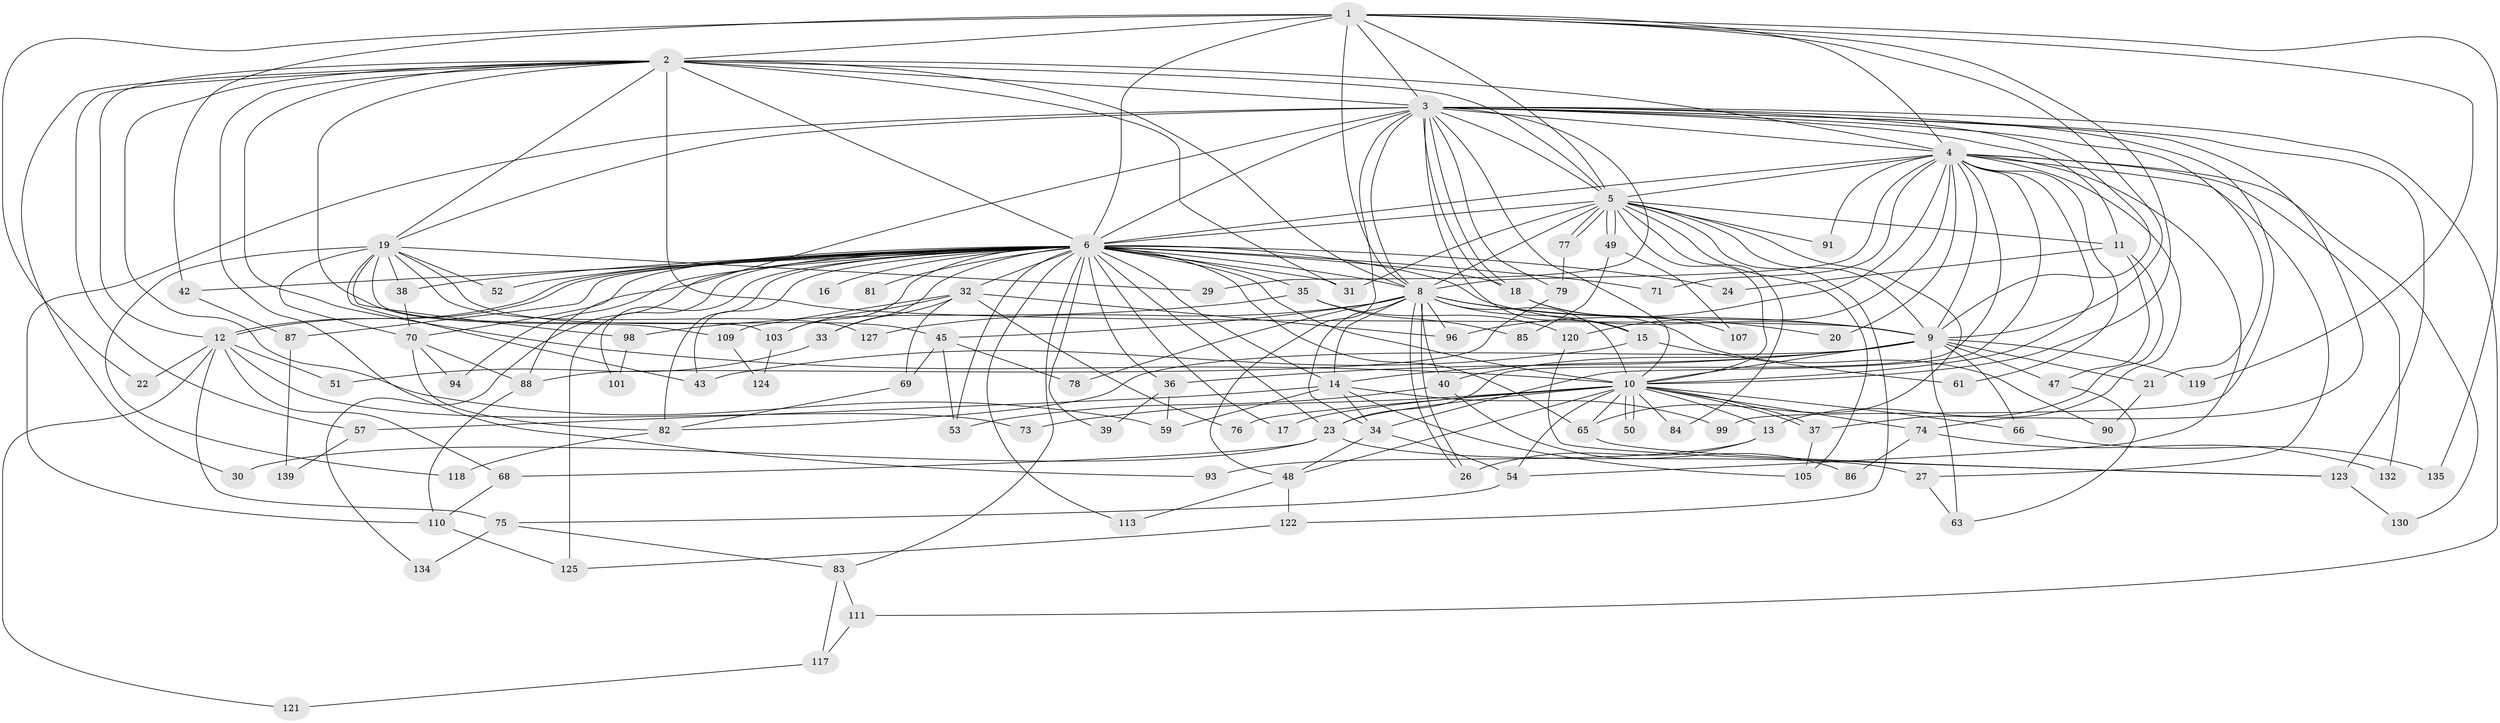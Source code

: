 // original degree distribution, {14: 0.007194244604316547, 17: 0.007194244604316547, 25: 0.014388489208633094, 21: 0.014388489208633094, 19: 0.007194244604316547, 39: 0.007194244604316547, 20: 0.007194244604316547, 18: 0.007194244604316547, 5: 0.04316546762589928, 9: 0.007194244604316547, 4: 0.11510791366906475, 8: 0.014388489208633094, 2: 0.45323741007194246, 12: 0.007194244604316547, 3: 0.26618705035971224, 7: 0.007194244604316547, 6: 0.014388489208633094}
// Generated by graph-tools (version 1.1) at 2025/10/02/27/25 16:10:58]
// undirected, 103 vertices, 245 edges
graph export_dot {
graph [start="1"]
  node [color=gray90,style=filled];
  1 [super="+28"];
  2 [super="+56"];
  3 [super="+102"];
  4 [super="+41"];
  5 [super="+67"];
  6 [super="+7"];
  8 [super="+112"];
  9 [super="+44"];
  10 [super="+62"];
  11 [super="+104"];
  12 [super="+46"];
  13 [super="+60"];
  14 [super="+131"];
  15;
  16;
  17;
  18 [super="+25"];
  19 [super="+133"];
  20;
  21;
  22;
  23;
  24;
  26;
  27;
  29;
  30;
  31 [super="+72"];
  32;
  33;
  34 [super="+116"];
  35 [super="+64"];
  36 [super="+80"];
  37 [super="+58"];
  38 [super="+114"];
  39;
  40;
  42;
  43 [super="+55"];
  45;
  47 [super="+92"];
  48 [super="+89"];
  49;
  50;
  51;
  52;
  53 [super="+95"];
  54 [super="+108"];
  57;
  59;
  61;
  63;
  65 [super="+128"];
  66;
  68;
  69 [super="+106"];
  70;
  71;
  73;
  74 [super="+100"];
  75;
  76;
  77;
  78;
  79;
  81;
  82 [super="+97"];
  83;
  84;
  85;
  86;
  87;
  88 [super="+136"];
  90;
  91;
  93;
  94;
  96;
  98;
  99;
  101;
  103 [super="+126"];
  105 [super="+137"];
  107;
  109;
  110 [super="+115"];
  111;
  113;
  117;
  118;
  119;
  120;
  121;
  122 [super="+129"];
  123 [super="+138"];
  124;
  125;
  127;
  130;
  132;
  134;
  135;
  139;
  1 -- 2;
  1 -- 3;
  1 -- 4;
  1 -- 5;
  1 -- 6 [weight=3];
  1 -- 8;
  1 -- 9;
  1 -- 10;
  1 -- 22;
  1 -- 42;
  1 -- 119;
  1 -- 135;
  2 -- 3 [weight=2];
  2 -- 4;
  2 -- 5;
  2 -- 6 [weight=2];
  2 -- 8;
  2 -- 9;
  2 -- 10 [weight=2];
  2 -- 19;
  2 -- 30;
  2 -- 31;
  2 -- 59;
  2 -- 109;
  2 -- 12;
  2 -- 57;
  2 -- 93;
  3 -- 4;
  3 -- 5;
  3 -- 6 [weight=2];
  3 -- 8;
  3 -- 9;
  3 -- 10;
  3 -- 11;
  3 -- 15;
  3 -- 18;
  3 -- 18;
  3 -- 19;
  3 -- 21;
  3 -- 29;
  3 -- 74;
  3 -- 79;
  3 -- 88;
  3 -- 99;
  3 -- 110;
  3 -- 111;
  3 -- 123;
  3 -- 48;
  4 -- 5;
  4 -- 6 [weight=2];
  4 -- 8;
  4 -- 9;
  4 -- 10;
  4 -- 20;
  4 -- 27;
  4 -- 61;
  4 -- 91;
  4 -- 96;
  4 -- 120;
  4 -- 130;
  4 -- 132;
  4 -- 71;
  4 -- 23;
  4 -- 34;
  4 -- 54;
  4 -- 37;
  5 -- 6 [weight=3];
  5 -- 8;
  5 -- 9;
  5 -- 10;
  5 -- 11;
  5 -- 49;
  5 -- 49;
  5 -- 77;
  5 -- 77;
  5 -- 91;
  5 -- 122;
  5 -- 84;
  5 -- 105;
  5 -- 65;
  5 -- 31;
  6 -- 8 [weight=2];
  6 -- 9 [weight=2];
  6 -- 10 [weight=2];
  6 -- 12;
  6 -- 12;
  6 -- 17;
  6 -- 32 [weight=2];
  6 -- 43 [weight=2];
  6 -- 53;
  6 -- 81 [weight=2];
  6 -- 94;
  6 -- 113;
  6 -- 134;
  6 -- 14;
  6 -- 16;
  6 -- 23;
  6 -- 24;
  6 -- 31;
  6 -- 33;
  6 -- 35 [weight=2];
  6 -- 36;
  6 -- 38;
  6 -- 39;
  6 -- 42;
  6 -- 52;
  6 -- 65;
  6 -- 70;
  6 -- 71;
  6 -- 82;
  6 -- 83;
  6 -- 87;
  6 -- 101;
  6 -- 125;
  6 -- 103;
  6 -- 18;
  8 -- 9;
  8 -- 10;
  8 -- 14;
  8 -- 15;
  8 -- 20;
  8 -- 26;
  8 -- 26;
  8 -- 34;
  8 -- 40;
  8 -- 45;
  8 -- 78;
  8 -- 127;
  8 -- 96;
  9 -- 10;
  9 -- 21;
  9 -- 40;
  9 -- 47;
  9 -- 63;
  9 -- 66;
  9 -- 82;
  9 -- 119;
  9 -- 36;
  9 -- 14;
  10 -- 13;
  10 -- 17;
  10 -- 23 [weight=2];
  10 -- 37;
  10 -- 37;
  10 -- 48;
  10 -- 50;
  10 -- 50;
  10 -- 54;
  10 -- 65;
  10 -- 66;
  10 -- 73;
  10 -- 74 [weight=2];
  10 -- 84;
  10 -- 76;
  11 -- 13;
  11 -- 47;
  11 -- 24;
  12 -- 22;
  12 -- 51;
  12 -- 68;
  12 -- 73;
  12 -- 75;
  12 -- 121;
  13 -- 93;
  13 -- 26;
  14 -- 34;
  14 -- 57;
  14 -- 59;
  14 -- 99;
  14 -- 105;
  15 -- 43;
  15 -- 61;
  18 -- 90;
  18 -- 107;
  19 -- 29;
  19 -- 38;
  19 -- 45;
  19 -- 52;
  19 -- 70;
  19 -- 98;
  19 -- 103;
  19 -- 118;
  19 -- 127;
  19 -- 43;
  21 -- 90;
  23 -- 27;
  23 -- 30;
  23 -- 68;
  27 -- 63;
  32 -- 33;
  32 -- 69;
  32 -- 76;
  32 -- 96;
  32 -- 103;
  32 -- 109;
  33 -- 51;
  34 -- 48;
  34 -- 54;
  35 -- 85;
  35 -- 98;
  35 -- 120;
  36 -- 39;
  36 -- 59;
  37 -- 105;
  38 -- 70;
  40 -- 86;
  40 -- 53;
  42 -- 87;
  45 -- 53;
  45 -- 69;
  45 -- 78;
  47 -- 63;
  48 -- 113;
  48 -- 122;
  49 -- 85;
  49 -- 107;
  54 -- 75;
  57 -- 139;
  65 -- 123;
  66 -- 135;
  68 -- 110;
  69 -- 82;
  70 -- 88;
  70 -- 94;
  70 -- 82;
  74 -- 86;
  74 -- 132;
  75 -- 83;
  75 -- 134;
  77 -- 79;
  79 -- 88;
  82 -- 118;
  83 -- 111;
  83 -- 117;
  87 -- 139;
  88 -- 110;
  98 -- 101;
  103 -- 124;
  109 -- 124;
  110 -- 125;
  111 -- 117;
  117 -- 121;
  120 -- 123;
  122 -- 125;
  123 -- 130;
}
